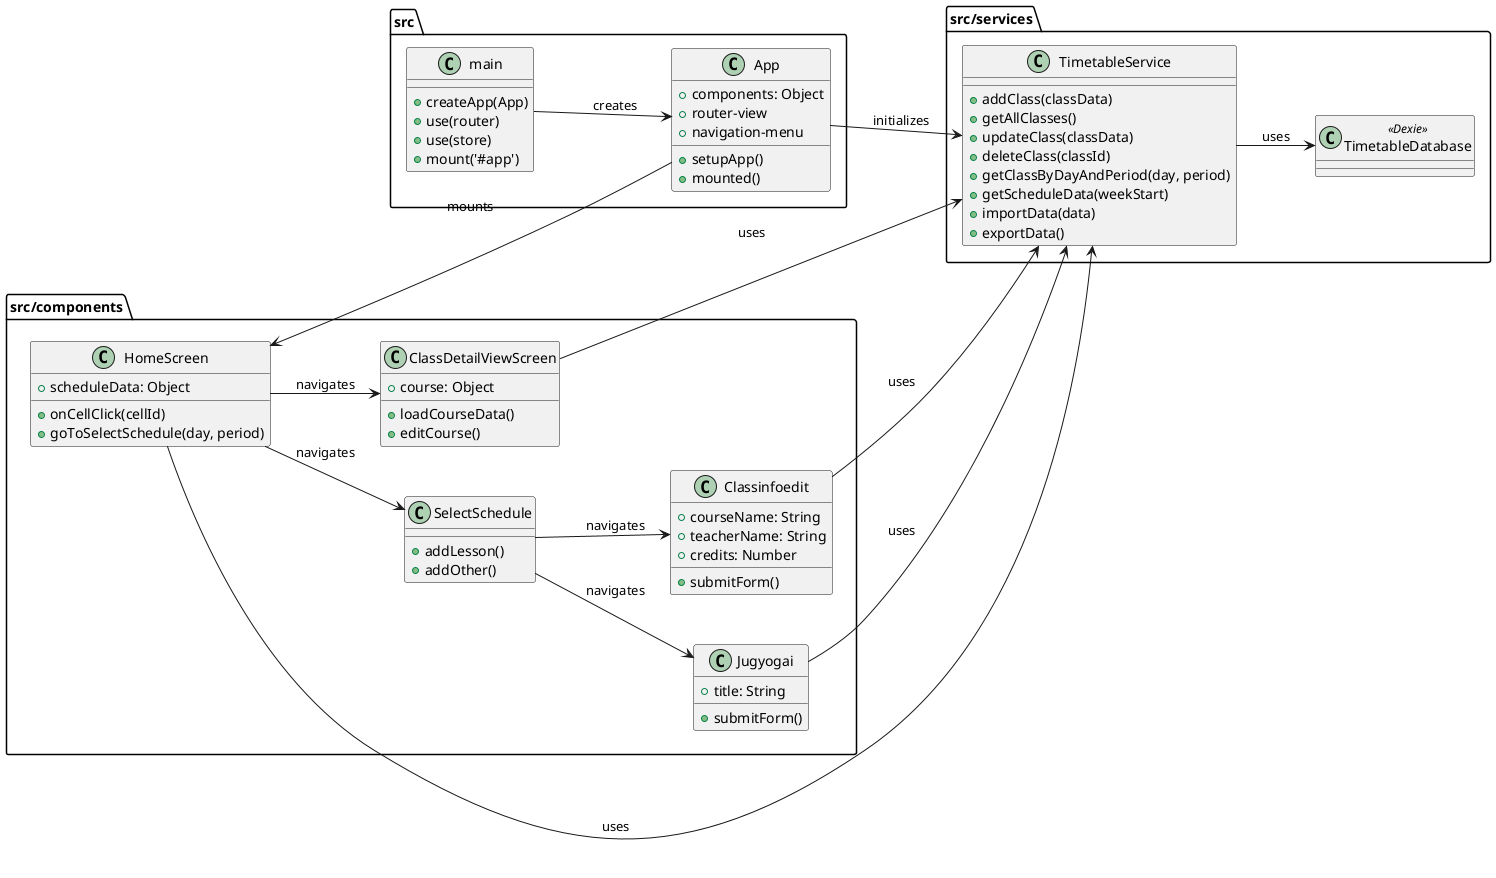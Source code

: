 @startuml
' Saka-tec アプリケーション構成クラス図
left to right direction
skinparam nodesep 50
skinparam ranksep 50

together {
  package "src" {
    class main {
      +createApp(App)
      +use(router)
      +use(store)
      +mount('#app')
    }

    class App {
      +components: Object
      +router-view
      +navigation-menu
      +setupApp()
      +mounted()
    }
  }

  package "src/services" {
    class TimetableService {
      +addClass(classData)
      +getAllClasses()
      +updateClass(classData)
      +deleteClass(classId)
      +getClassByDayAndPeriod(day, period)
      +getScheduleData(weekStart)
      +importData(data)
      +exportData()
    }
    class TimetableDatabase <<Dexie>>
  }
}

package "src/components" {
  together {
    class HomeScreen {
      +scheduleData: Object
      +onCellClick(cellId)
      +goToSelectSchedule(day, period)
    }
    class ClassDetailViewScreen {
      +course: Object
      +loadCourseData()
      +editCourse()
    }
  }
  
  together {
    class Classinfoedit {
      +courseName: String
      +teacherName: String
      +credits: Number
      +submitForm()
    }
    class Jugyogai {
      +title: String
      +submitForm()
    }
    class SelectSchedule {
      +addLesson()
      +addOther()
    }
  }
}

' アプリケーションの初期化フロー
main --> App : creates
App --> HomeScreen : mounts
App --> TimetableService : initializes

' サービスの依存関係
TimetableService --> TimetableDatabase : uses

' コンポーネントの依存関係
HomeScreen --> TimetableService : uses
Classinfoedit --> TimetableService : uses
Jugyogai --> TimetableService : uses
ClassDetailViewScreen --> TimetableService : uses

' ナビゲーションフロー
HomeScreen --> SelectSchedule : navigates
HomeScreen --> ClassDetailViewScreen : navigates
SelectSchedule --> Classinfoedit : navigates
SelectSchedule --> Jugyogai : navigates

@enduml